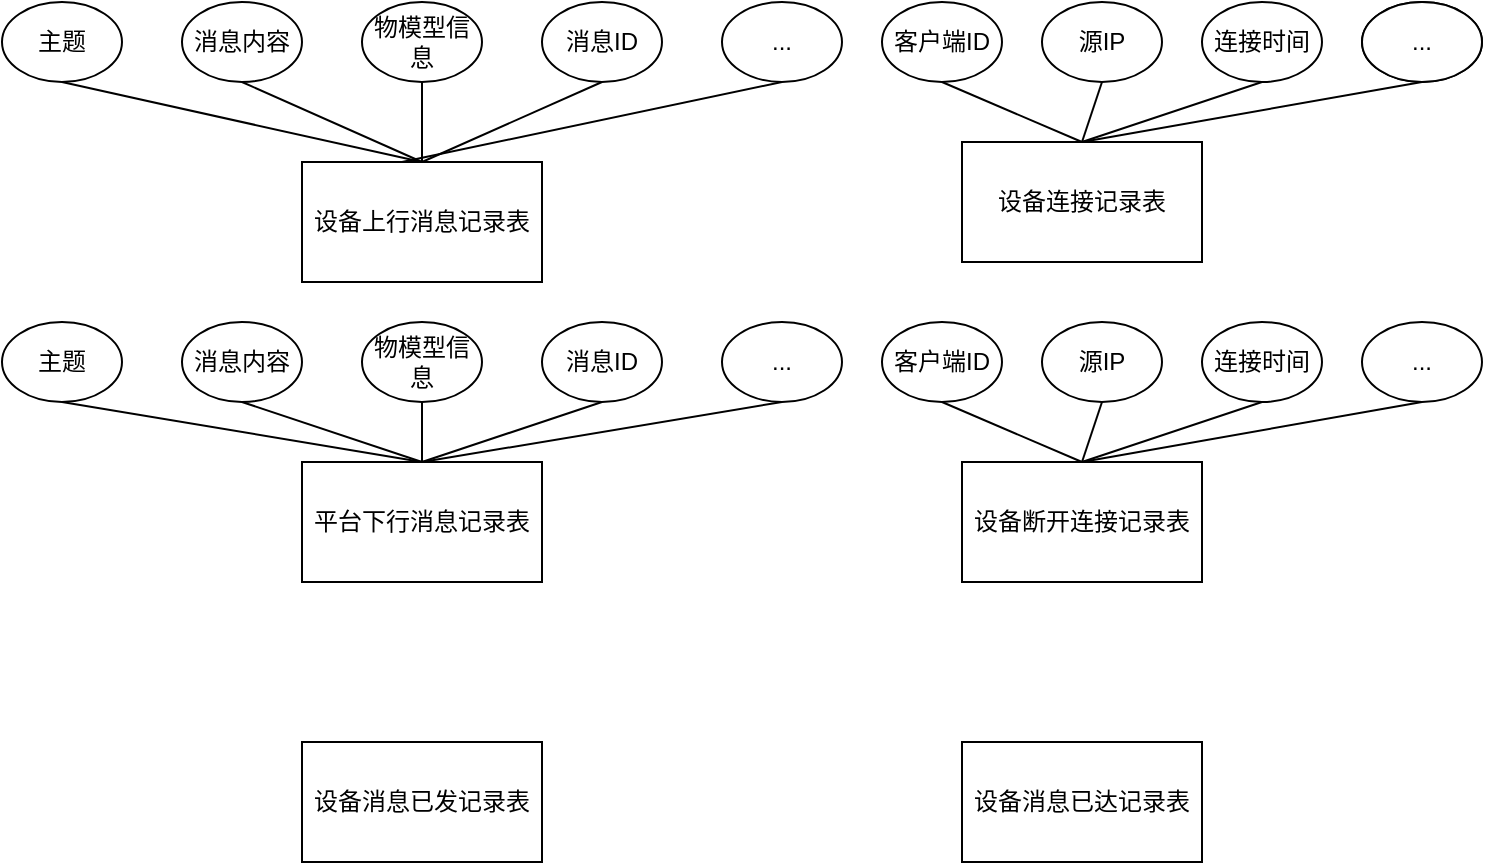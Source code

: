 <mxfile version="14.6.11" type="github">
  <diagram id="R2lEEEUBdFMjLlhIrx00" name="Page-1">
    <mxGraphModel dx="1710" dy="474" grid="1" gridSize="10" guides="1" tooltips="1" connect="1" arrows="1" fold="1" page="1" pageScale="1" pageWidth="850" pageHeight="1100" math="0" shadow="0" extFonts="Permanent Marker^https://fonts.googleapis.com/css?family=Permanent+Marker">
      <root>
        <mxCell id="0" />
        <mxCell id="1" parent="0" />
        <mxCell id="G9jcs6RQND_kxK3eubdH-1" value="设备上行消息记录表" style="rounded=0;whiteSpace=wrap;html=1;" vertex="1" parent="1">
          <mxGeometry x="140" y="130" width="120" height="60" as="geometry" />
        </mxCell>
        <mxCell id="G9jcs6RQND_kxK3eubdH-3" value="平台下行消息记录表" style="rounded=0;whiteSpace=wrap;html=1;" vertex="1" parent="1">
          <mxGeometry x="140" y="280" width="120" height="60" as="geometry" />
        </mxCell>
        <mxCell id="G9jcs6RQND_kxK3eubdH-4" value="设备连接记录表" style="rounded=0;whiteSpace=wrap;html=1;" vertex="1" parent="1">
          <mxGeometry x="470" y="120" width="120" height="60" as="geometry" />
        </mxCell>
        <mxCell id="G9jcs6RQND_kxK3eubdH-5" value="设备消息已发记录表" style="rounded=0;whiteSpace=wrap;html=1;" vertex="1" parent="1">
          <mxGeometry x="140" y="420" width="120" height="60" as="geometry" />
        </mxCell>
        <mxCell id="G9jcs6RQND_kxK3eubdH-6" value="设备消息已达记录表" style="rounded=0;whiteSpace=wrap;html=1;" vertex="1" parent="1">
          <mxGeometry x="470" y="420" width="120" height="60" as="geometry" />
        </mxCell>
        <mxCell id="G9jcs6RQND_kxK3eubdH-7" value="&lt;span&gt;设备断开连接记录表&lt;/span&gt;" style="rounded=0;whiteSpace=wrap;html=1;" vertex="1" parent="1">
          <mxGeometry x="470" y="280" width="120" height="60" as="geometry" />
        </mxCell>
        <mxCell id="G9jcs6RQND_kxK3eubdH-14" style="rounded=0;orthogonalLoop=1;jettySize=auto;html=1;exitX=0.5;exitY=1;exitDx=0;exitDy=0;entryX=0.5;entryY=0;entryDx=0;entryDy=0;endArrow=none;endFill=0;" edge="1" parent="1" source="G9jcs6RQND_kxK3eubdH-8" target="G9jcs6RQND_kxK3eubdH-1">
          <mxGeometry relative="1" as="geometry" />
        </mxCell>
        <mxCell id="G9jcs6RQND_kxK3eubdH-8" value="主题" style="ellipse;whiteSpace=wrap;html=1;" vertex="1" parent="1">
          <mxGeometry x="-10" y="50" width="60" height="40" as="geometry" />
        </mxCell>
        <mxCell id="G9jcs6RQND_kxK3eubdH-15" style="edgeStyle=none;rounded=0;orthogonalLoop=1;jettySize=auto;html=1;exitX=0.5;exitY=1;exitDx=0;exitDy=0;endArrow=none;endFill=0;" edge="1" parent="1" source="G9jcs6RQND_kxK3eubdH-9">
          <mxGeometry relative="1" as="geometry">
            <mxPoint x="200" y="130" as="targetPoint" />
          </mxGeometry>
        </mxCell>
        <mxCell id="G9jcs6RQND_kxK3eubdH-9" value="消息内容" style="ellipse;whiteSpace=wrap;html=1;" vertex="1" parent="1">
          <mxGeometry x="80" y="50" width="60" height="40" as="geometry" />
        </mxCell>
        <mxCell id="G9jcs6RQND_kxK3eubdH-16" style="edgeStyle=none;rounded=0;orthogonalLoop=1;jettySize=auto;html=1;exitX=0.5;exitY=1;exitDx=0;exitDy=0;endArrow=none;endFill=0;" edge="1" parent="1" source="G9jcs6RQND_kxK3eubdH-11">
          <mxGeometry relative="1" as="geometry">
            <mxPoint x="200" y="130" as="targetPoint" />
          </mxGeometry>
        </mxCell>
        <mxCell id="G9jcs6RQND_kxK3eubdH-11" value="物模型信息" style="ellipse;whiteSpace=wrap;html=1;" vertex="1" parent="1">
          <mxGeometry x="170" y="50" width="60" height="40" as="geometry" />
        </mxCell>
        <mxCell id="G9jcs6RQND_kxK3eubdH-17" style="edgeStyle=none;rounded=0;orthogonalLoop=1;jettySize=auto;html=1;exitX=0.5;exitY=1;exitDx=0;exitDy=0;endArrow=none;endFill=0;" edge="1" parent="1" source="G9jcs6RQND_kxK3eubdH-12">
          <mxGeometry relative="1" as="geometry">
            <mxPoint x="200" y="130" as="targetPoint" />
          </mxGeometry>
        </mxCell>
        <mxCell id="G9jcs6RQND_kxK3eubdH-12" value="消息ID" style="ellipse;whiteSpace=wrap;html=1;" vertex="1" parent="1">
          <mxGeometry x="260" y="50" width="60" height="40" as="geometry" />
        </mxCell>
        <mxCell id="G9jcs6RQND_kxK3eubdH-18" style="edgeStyle=none;rounded=0;orthogonalLoop=1;jettySize=auto;html=1;exitX=0.5;exitY=1;exitDx=0;exitDy=0;endArrow=none;endFill=0;" edge="1" parent="1" source="G9jcs6RQND_kxK3eubdH-13">
          <mxGeometry relative="1" as="geometry">
            <mxPoint x="190" y="130" as="targetPoint" />
          </mxGeometry>
        </mxCell>
        <mxCell id="G9jcs6RQND_kxK3eubdH-13" value="..." style="ellipse;whiteSpace=wrap;html=1;" vertex="1" parent="1">
          <mxGeometry x="350" y="50" width="60" height="40" as="geometry" />
        </mxCell>
        <mxCell id="G9jcs6RQND_kxK3eubdH-24" style="edgeStyle=none;rounded=0;orthogonalLoop=1;jettySize=auto;html=1;exitX=0.5;exitY=1;exitDx=0;exitDy=0;entryX=0.5;entryY=0;entryDx=0;entryDy=0;endArrow=none;endFill=0;" edge="1" parent="1" source="G9jcs6RQND_kxK3eubdH-19" target="G9jcs6RQND_kxK3eubdH-3">
          <mxGeometry relative="1" as="geometry" />
        </mxCell>
        <mxCell id="G9jcs6RQND_kxK3eubdH-19" value="主题" style="ellipse;whiteSpace=wrap;html=1;" vertex="1" parent="1">
          <mxGeometry x="-10" y="210" width="60" height="40" as="geometry" />
        </mxCell>
        <mxCell id="G9jcs6RQND_kxK3eubdH-25" style="edgeStyle=none;rounded=0;orthogonalLoop=1;jettySize=auto;html=1;exitX=0.5;exitY=1;exitDx=0;exitDy=0;entryX=0.5;entryY=0;entryDx=0;entryDy=0;endArrow=none;endFill=0;" edge="1" parent="1" source="G9jcs6RQND_kxK3eubdH-20" target="G9jcs6RQND_kxK3eubdH-3">
          <mxGeometry relative="1" as="geometry" />
        </mxCell>
        <mxCell id="G9jcs6RQND_kxK3eubdH-20" value="消息内容" style="ellipse;whiteSpace=wrap;html=1;" vertex="1" parent="1">
          <mxGeometry x="80" y="210" width="60" height="40" as="geometry" />
        </mxCell>
        <mxCell id="G9jcs6RQND_kxK3eubdH-26" style="edgeStyle=none;rounded=0;orthogonalLoop=1;jettySize=auto;html=1;exitX=0.5;exitY=1;exitDx=0;exitDy=0;endArrow=none;endFill=0;" edge="1" parent="1" source="G9jcs6RQND_kxK3eubdH-21">
          <mxGeometry relative="1" as="geometry">
            <mxPoint x="200" y="280" as="targetPoint" />
          </mxGeometry>
        </mxCell>
        <mxCell id="G9jcs6RQND_kxK3eubdH-21" value="物模型信息" style="ellipse;whiteSpace=wrap;html=1;" vertex="1" parent="1">
          <mxGeometry x="170" y="210" width="60" height="40" as="geometry" />
        </mxCell>
        <mxCell id="G9jcs6RQND_kxK3eubdH-27" style="edgeStyle=none;rounded=0;orthogonalLoop=1;jettySize=auto;html=1;exitX=0.5;exitY=1;exitDx=0;exitDy=0;endArrow=none;endFill=0;" edge="1" parent="1" source="G9jcs6RQND_kxK3eubdH-22">
          <mxGeometry relative="1" as="geometry">
            <mxPoint x="200" y="280" as="targetPoint" />
          </mxGeometry>
        </mxCell>
        <mxCell id="G9jcs6RQND_kxK3eubdH-22" value="消息ID" style="ellipse;whiteSpace=wrap;html=1;" vertex="1" parent="1">
          <mxGeometry x="260" y="210" width="60" height="40" as="geometry" />
        </mxCell>
        <mxCell id="G9jcs6RQND_kxK3eubdH-28" style="edgeStyle=none;rounded=0;orthogonalLoop=1;jettySize=auto;html=1;exitX=0.5;exitY=1;exitDx=0;exitDy=0;endArrow=none;endFill=0;" edge="1" parent="1" source="G9jcs6RQND_kxK3eubdH-23">
          <mxGeometry relative="1" as="geometry">
            <mxPoint x="200" y="280" as="targetPoint" />
          </mxGeometry>
        </mxCell>
        <mxCell id="G9jcs6RQND_kxK3eubdH-23" value="..." style="ellipse;whiteSpace=wrap;html=1;" vertex="1" parent="1">
          <mxGeometry x="350" y="210" width="60" height="40" as="geometry" />
        </mxCell>
        <mxCell id="G9jcs6RQND_kxK3eubdH-36" style="edgeStyle=none;rounded=0;orthogonalLoop=1;jettySize=auto;html=1;exitX=0.5;exitY=1;exitDx=0;exitDy=0;entryX=0.5;entryY=0;entryDx=0;entryDy=0;endArrow=none;endFill=0;" edge="1" parent="1" source="G9jcs6RQND_kxK3eubdH-29" target="G9jcs6RQND_kxK3eubdH-4">
          <mxGeometry relative="1" as="geometry" />
        </mxCell>
        <mxCell id="G9jcs6RQND_kxK3eubdH-29" value="客户端ID" style="ellipse;whiteSpace=wrap;html=1;" vertex="1" parent="1">
          <mxGeometry x="430" y="50" width="60" height="40" as="geometry" />
        </mxCell>
        <mxCell id="G9jcs6RQND_kxK3eubdH-30" style="edgeStyle=none;rounded=0;orthogonalLoop=1;jettySize=auto;html=1;exitX=0.5;exitY=0;exitDx=0;exitDy=0;endArrow=none;endFill=0;" edge="1" parent="1" source="G9jcs6RQND_kxK3eubdH-13" target="G9jcs6RQND_kxK3eubdH-13">
          <mxGeometry relative="1" as="geometry" />
        </mxCell>
        <mxCell id="G9jcs6RQND_kxK3eubdH-37" style="edgeStyle=none;rounded=0;orthogonalLoop=1;jettySize=auto;html=1;exitX=0.5;exitY=1;exitDx=0;exitDy=0;endArrow=none;endFill=0;" edge="1" parent="1" source="G9jcs6RQND_kxK3eubdH-31">
          <mxGeometry relative="1" as="geometry">
            <mxPoint x="530" y="120" as="targetPoint" />
          </mxGeometry>
        </mxCell>
        <mxCell id="G9jcs6RQND_kxK3eubdH-31" value="源IP" style="ellipse;whiteSpace=wrap;html=1;" vertex="1" parent="1">
          <mxGeometry x="510" y="50" width="60" height="40" as="geometry" />
        </mxCell>
        <mxCell id="G9jcs6RQND_kxK3eubdH-41" style="edgeStyle=none;rounded=0;orthogonalLoop=1;jettySize=auto;html=1;exitX=0.5;exitY=1;exitDx=0;exitDy=0;entryX=0.5;entryY=0;entryDx=0;entryDy=0;endArrow=none;endFill=0;" edge="1" parent="1" source="G9jcs6RQND_kxK3eubdH-32" target="G9jcs6RQND_kxK3eubdH-4">
          <mxGeometry relative="1" as="geometry" />
        </mxCell>
        <mxCell id="G9jcs6RQND_kxK3eubdH-32" value="连接时间" style="ellipse;whiteSpace=wrap;html=1;" vertex="1" parent="1">
          <mxGeometry x="590" y="50" width="60" height="40" as="geometry" />
        </mxCell>
        <mxCell id="G9jcs6RQND_kxK3eubdH-43" style="edgeStyle=none;rounded=0;orthogonalLoop=1;jettySize=auto;html=1;exitX=0.5;exitY=1;exitDx=0;exitDy=0;entryX=0.5;entryY=0;entryDx=0;entryDy=0;endArrow=none;endFill=0;" edge="1" parent="1" source="G9jcs6RQND_kxK3eubdH-33" target="G9jcs6RQND_kxK3eubdH-7">
          <mxGeometry relative="1" as="geometry" />
        </mxCell>
        <mxCell id="G9jcs6RQND_kxK3eubdH-33" value="客户端ID" style="ellipse;whiteSpace=wrap;html=1;" vertex="1" parent="1">
          <mxGeometry x="430" y="210" width="60" height="40" as="geometry" />
        </mxCell>
        <mxCell id="G9jcs6RQND_kxK3eubdH-44" style="edgeStyle=none;rounded=0;orthogonalLoop=1;jettySize=auto;html=1;exitX=0.5;exitY=1;exitDx=0;exitDy=0;endArrow=none;endFill=0;" edge="1" parent="1" source="G9jcs6RQND_kxK3eubdH-34">
          <mxGeometry relative="1" as="geometry">
            <mxPoint x="530" y="280" as="targetPoint" />
          </mxGeometry>
        </mxCell>
        <mxCell id="G9jcs6RQND_kxK3eubdH-34" value="源IP" style="ellipse;whiteSpace=wrap;html=1;" vertex="1" parent="1">
          <mxGeometry x="510" y="210" width="60" height="40" as="geometry" />
        </mxCell>
        <mxCell id="G9jcs6RQND_kxK3eubdH-45" style="edgeStyle=none;rounded=0;orthogonalLoop=1;jettySize=auto;html=1;exitX=0.5;exitY=1;exitDx=0;exitDy=0;endArrow=none;endFill=0;" edge="1" parent="1" source="G9jcs6RQND_kxK3eubdH-35">
          <mxGeometry relative="1" as="geometry">
            <mxPoint x="530" y="280" as="targetPoint" />
          </mxGeometry>
        </mxCell>
        <mxCell id="G9jcs6RQND_kxK3eubdH-35" value="连接时间" style="ellipse;whiteSpace=wrap;html=1;" vertex="1" parent="1">
          <mxGeometry x="590" y="210" width="60" height="40" as="geometry" />
        </mxCell>
        <mxCell id="G9jcs6RQND_kxK3eubdH-38" value="连接时间" style="ellipse;whiteSpace=wrap;html=1;" vertex="1" parent="1">
          <mxGeometry x="670" y="50" width="60" height="40" as="geometry" />
        </mxCell>
        <mxCell id="G9jcs6RQND_kxK3eubdH-42" style="edgeStyle=none;rounded=0;orthogonalLoop=1;jettySize=auto;html=1;exitX=0.5;exitY=1;exitDx=0;exitDy=0;entryX=0.5;entryY=0;entryDx=0;entryDy=0;endArrow=none;endFill=0;" edge="1" parent="1" source="G9jcs6RQND_kxK3eubdH-39" target="G9jcs6RQND_kxK3eubdH-4">
          <mxGeometry relative="1" as="geometry" />
        </mxCell>
        <mxCell id="G9jcs6RQND_kxK3eubdH-39" value="..." style="ellipse;whiteSpace=wrap;html=1;" vertex="1" parent="1">
          <mxGeometry x="670" y="50" width="60" height="40" as="geometry" />
        </mxCell>
        <mxCell id="G9jcs6RQND_kxK3eubdH-46" style="edgeStyle=none;rounded=0;orthogonalLoop=1;jettySize=auto;html=1;exitX=0.5;exitY=1;exitDx=0;exitDy=0;entryX=0.5;entryY=0;entryDx=0;entryDy=0;endArrow=none;endFill=0;" edge="1" parent="1" source="G9jcs6RQND_kxK3eubdH-40" target="G9jcs6RQND_kxK3eubdH-7">
          <mxGeometry relative="1" as="geometry" />
        </mxCell>
        <mxCell id="G9jcs6RQND_kxK3eubdH-40" value="..." style="ellipse;whiteSpace=wrap;html=1;" vertex="1" parent="1">
          <mxGeometry x="670" y="210" width="60" height="40" as="geometry" />
        </mxCell>
      </root>
    </mxGraphModel>
  </diagram>
</mxfile>
